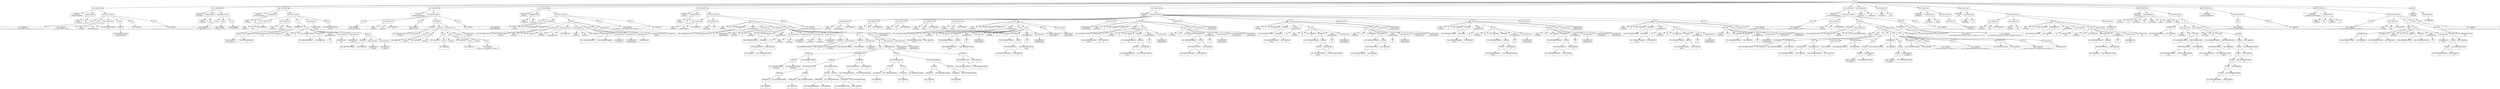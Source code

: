 digraph G {
node [shape="box"]Nodo0[label="RAIZ"];
Nodo1[label="DEC_METODO"];
Nodo0->Nodo1;
Nodo2[label="METODO
 FactorialIterativo"];
Nodo1->Nodo2;
Nodo3[label="PARAMETROS"];
Nodo1->Nodo3;
Nodo4[label="TIPO
 ENTERO"];
Nodo3->Nodo4;
Nodo5[label="ID
 n2"];
Nodo3->Nodo5;
Nodo6[label="INSTRUCCIONES"];
Nodo1->Nodo6;
Nodo7[label="Print"];
Nodo6->Nodo7;
Nodo8[label="VAL_CADENA
 \"==============Para Calificar Ciclos=============\""];
Nodo7->Nodo8;
Nodo9[label="Print"];
Nodo6->Nodo9;
Nodo10[label="VAL_CADENA
 \"----------------CICLO WHILE Y FOR---------------\""];
Nodo9->Nodo10;
Nodo11[label="DECLARACION"];
Nodo6->Nodo11;
Nodo12[label="TIPO
 ENTERO"];
Nodo11->Nodo12;
Nodo13[label="ID
 numeroFactorial"];
Nodo11->Nodo13;
Nodo14[label="VAL_IDENTIFICADOR
 n2"];
Nodo11->Nodo14;
Nodo15[label="WHILE"];
Nodo6->Nodo15;
Nodo16[label="MAYOR
 >"];
Nodo15->Nodo16;
Nodo17[label="VAL_IDENTIFICADOR
 numeroFactorial"];
Nodo16->Nodo17;
Nodo18[label="Print"];
Nodo6->Nodo18;
Nodo19[label="VAL_CADENA
 \"------------------------------------------------\""];
Nodo18->Nodo19;
Nodo20[label="Print"];
Nodo6->Nodo20;
Nodo21[label="VAL_CADENA
 \"======================================\""];
Nodo20->Nodo21;
Nodo22[label="DEC_METODO"];
Nodo0->Nodo22;
Nodo23[label="METODO
 Principal"];
Nodo22->Nodo23;
Nodo24[label="PARAMETROS"];
Nodo22->Nodo24;
Nodo25[label="TIPO
 ENTERO"];
Nodo24->Nodo25;
Nodo26[label="ID
 start"];
Nodo24->Nodo26;
Nodo27[label="INSTRUCCIONES"];
Nodo22->Nodo27;
Nodo28[label="Print"];
Nodo27->Nodo28;
Nodo29[label="VAL_CADENA
 \"******ARCHIVO 2*****\""];
Nodo28->Nodo29;
Nodo30[label="Print"];
Nodo27->Nodo30;
Nodo31[label="VAL_CADENA
 \"VALOR: 15 PTS\""];
Nodo30->Nodo31;
Nodo32[label="Print"];
Nodo27->Nodo32;
Nodo33[label="VAL_CADENA
 \"**************\""];
Nodo32->Nodo33;
Nodo34[label="DEC_METODO"];
Nodo0->Nodo34;
Nodo35[label="METODO
 mostrarFactorial"];
Nodo34->Nodo35;
Nodo36[label="PARAMETROS"];
Nodo34->Nodo36;
Nodo37[label="TIPO
 ENTERO"];
Nodo36->Nodo37;
Nodo38[label="ID
 n2"];
Nodo36->Nodo38;
Nodo39[label="INSTRUCCIONES"];
Nodo34->Nodo39;
Nodo40[label="DECLARACION"];
Nodo39->Nodo40;
Nodo41[label="TIPO
 ENTERO"];
Nodo40->Nodo41;
Nodo42[label="ID
 fact"];
Nodo40->Nodo42;
Nodo43[label="VAL_ENTERO
 1"];
Nodo40->Nodo43;
Nodo44[label="DECLARACION"];
Nodo39->Nodo44;
Nodo45[label="TIPO
 CADENA"];
Nodo44->Nodo45;
Nodo46[label="ID
 cadena1"];
Nodo44->Nodo46;
Nodo47[label="SUMA
 +"];
Nodo44->Nodo47;
Nodo48[label="SUMA
 +"];
Nodo47->Nodo48;
Nodo49[label="VAL_CADENA
 \"El factorial de: \""];
Nodo48->Nodo49;
Nodo50[label="VAL_IDENTIFICADOR
 n2"];
Nodo48->Nodo50;
Nodo51[label="VAL_CADENA
 \" = \""];
Nodo47->Nodo51;
Nodo52[label="IF"];
Nodo39->Nodo52;
Nodo53[label="DIFERENTE
 !="];
Nodo52->Nodo53;
Nodo54[label="VAL_IDENTIFICADOR
 n2"];
Nodo53->Nodo54;
Nodo55[label="VAL_ENTERO
 0"];
Nodo53->Nodo55;
Nodo56[label="FOR"];
Nodo52->Nodo56;
Nodo57[label="TIPO
 ENTERO"];
Nodo56->Nodo57;
Nodo58[label="ID
 i"];
Nodo56->Nodo58;
Nodo59[label="VAL_IDENTIFICADOR
 n2"];
Nodo56->Nodo59;
Nodo60[label="MAYOR
 >"];
Nodo56->Nodo60;
Nodo61[label="VAL_IDENTIFICADOR
 i"];
Nodo60->Nodo61;
Nodo62[label="VAL_ENTERO
 0"];
Nodo60->Nodo62;
Nodo63[label="TIPO
 DECREMENTO"];
Nodo56->Nodo63;
Nodo64[label="ID
 i"];
Nodo63->Nodo64;
Nodo65[label="ASIGNACION"];
Nodo56->Nodo65;
Nodo66[label="ASIGNACION
 fact"];
Nodo65->Nodo66;
Nodo67[label="ASIGNACION"];
Nodo56->Nodo67;
Nodo68[label="ASIGNACION
 cadena1"];
Nodo67->Nodo68;
Nodo69[label="ELSE"];
Nodo56->Nodo69;
Nodo70[label="MAYOR
 >"];
Nodo69->Nodo70;
Nodo71[label="VAL_IDENTIFICADOR
 i"];
Nodo70->Nodo71;
Nodo72[label="VAL_ENTERO
 1"];
Nodo70->Nodo72;
Nodo73[label="ASIGNACION"];
Nodo69->Nodo73;
Nodo74[label="ASIGNACION
 cadena1"];
Nodo73->Nodo74;
Nodo75[label="ASIGNACION"];
Nodo69->Nodo75;
Nodo76[label="ASIGNACION
 cadena1"];
Nodo75->Nodo76;
Nodo77[label="ASIGNACION"];
Nodo39->Nodo77;
Nodo78[label="ASIGNACION
 cadena1"];
Nodo77->Nodo78;
Nodo79[label="Print"];
Nodo39->Nodo79;
Nodo80[label="VAL_IDENTIFICADOR
 cadena1"];
Nodo79->Nodo80;
Nodo81[label="DEC_METODO"];
Nodo0->Nodo81;
Nodo82[label="METODO
 SentenciasAnidadas"];
Nodo81->Nodo82;
Nodo83[label="INSTRUCCIONES"];
Nodo81->Nodo83;
Nodo84[label="Print"];
Nodo83->Nodo84;
Nodo85[label="VAL_CADENA
 \"-----------------CICLO DO WHILE-----------------\""];
Nodo84->Nodo85;
Nodo86[label="DECLARACION"];
Nodo83->Nodo86;
Nodo87[label="TIPO
 ENTERO"];
Nodo86->Nodo87;
Nodo88[label="ID
 numero1"];
Nodo86->Nodo88;
Nodo89[label="VAL_ENTERO
 0"];
Nodo86->Nodo89;
Nodo90[label="Print"];
Nodo83->Nodo90;
Nodo91[label="VAL_CADENA
 \"-------------------SWITCH CASE------------------\""];
Nodo90->Nodo91;
Nodo92[label="DO WHILE"];
Nodo83->Nodo92;
Nodo93[label="MENOR
 <"];
Nodo92->Nodo93;
Nodo94[label="VAL_IDENTIFICADOR
 numero1"];
Nodo93->Nodo94;
Nodo95[label="VAL_ENTERO
 6"];
Nodo93->Nodo95;
Nodo96[label="SWITCH"];
Nodo92->Nodo96;
Nodo97[label="CASE"];
Nodo96->Nodo97;
Nodo98[label="VAL_ENTERO
 0"];
Nodo97->Nodo98;
Nodo99[label="BREAK"];
Nodo97->Nodo99;
Nodo100[label="CASE"];
Nodo96->Nodo100;
Nodo101[label="VAL_ENTERO
 1"];
Nodo100->Nodo101;
Nodo102[label="BREAK"];
Nodo100->Nodo102;
Nodo103[label="CASE"];
Nodo96->Nodo103;
Nodo104[label="VAL_ENTERO
 2"];
Nodo103->Nodo104;
Nodo105[label="Print"];
Nodo103->Nodo105;
Nodo106[label="VAL_CADENA
 \"\""];
Nodo105->Nodo106;
Nodo107[label="BREAK"];
Nodo103->Nodo107;
Nodo108[label="CASE"];
Nodo96->Nodo108;
Nodo109[label="VAL_ENTERO
 3"];
Nodo108->Nodo109;
Nodo110[label="Print"];
Nodo108->Nodo110;
Nodo111[label="VAL_CADENA
 \"\""];
Nodo110->Nodo111;
Nodo112[label="BREAK"];
Nodo108->Nodo112;
Nodo113[label="DEFAULT"];
Nodo96->Nodo113;
Nodo114[label="Print"];
Nodo113->Nodo114;
Nodo115[label="VAL_CADENA
 \"Esto se va a imprimir 2 veces :3\""];
Nodo114->Nodo115;
Nodo116[label="ASIGNACION"];
Nodo92->Nodo116;
Nodo117[label="ASIGNACION
 numero1"];
Nodo116->Nodo117;
Nodo118[label="Print"];
Nodo83->Nodo118;
Nodo119[label="VAL_CADENA
 \"------------------------------------------------\""];
Nodo118->Nodo119;
Nodo120[label="DEC_METODO"];
Nodo0->Nodo120;
Nodo121[label="METODO
 figura0"];
Nodo120->Nodo121;
Nodo122[label="PARAMETROS"];
Nodo120->Nodo122;
Nodo123[label="TIPO
 ENTERO"];
Nodo122->Nodo123;
Nodo124[label="ID
 numero"];
Nodo122->Nodo124;
Nodo125[label="INSTRUCCIONES"];
Nodo120->Nodo125;
Nodo126[label="Print"];
Nodo125->Nodo126;
Nodo127[label="VAL_CADENA
 \"-----------------WHILE ANIDADO------------------\""];
Nodo126->Nodo127;
Nodo128[label="DECLARACION"];
Nodo125->Nodo128;
Nodo129[label="TIPO
 ENTERO"];
Nodo128->Nodo129;
Nodo130[label="ID
 i"];
Nodo128->Nodo130;
Nodo131[label="VAL_ENTERO
 0"];
Nodo128->Nodo131;
Nodo132[label="WHILE"];
Nodo125->Nodo132;
Nodo133[label="MENOR
 <"];
Nodo132->Nodo133;
Nodo134[label="VAL_IDENTIFICADOR
 i"];
Nodo133->Nodo134;
Nodo135[label="VAL_IDENTIFICADOR
 numero"];
Nodo133->Nodo135;
Nodo136[label="DECLARACION"];
Nodo132->Nodo136;
Nodo137[label="TIPO
 ENTERO"];
Nodo136->Nodo137;
Nodo138[label="ID
 j"];
Nodo136->Nodo138;
Nodo139[label="VAL_ENTERO
 0"];
Nodo136->Nodo139;
Nodo140[label="DECLARACION"];
Nodo132->Nodo140;
Nodo141[label="TIPO
 ENTERO"];
Nodo140->Nodo141;
Nodo142[label="ID
 numeroMostrar"];
Nodo140->Nodo142;
Nodo143[label="VAL_ENTERO
 1"];
Nodo140->Nodo143;
Nodo144[label="DECLARACION"];
Nodo132->Nodo144;
Nodo145[label="TIPO
 CADENA"];
Nodo144->Nodo145;
Nodo146[label="ID
 unaFila"];
Nodo144->Nodo146;
Nodo147[label="VAL_CADENA
 \"\""];
Nodo144->Nodo147;
Nodo148[label="WHILE"];
Nodo132->Nodo148;
Nodo149[label="MENORIGUAL
 <="];
Nodo148->Nodo149;
Nodo150[label="VAL_IDENTIFICADOR
 j"];
Nodo149->Nodo150;
Nodo151[label="VAL_IDENTIFICADOR
 i"];
Nodo149->Nodo151;
Nodo152[label="ASIGNACION"];
Nodo148->Nodo152;
Nodo153[label="ASIGNACION
 unaFila"];
Nodo152->Nodo153;
Nodo154[label="ASIGNACION"];
Nodo148->Nodo154;
Nodo155[label="ASIGNACION
 numeroMostrar"];
Nodo154->Nodo155;
Nodo156[label="ASIGNACION"];
Nodo148->Nodo156;
Nodo157[label="ASIGNACION
 j"];
Nodo156->Nodo157;
Nodo158[label="Print"];
Nodo132->Nodo158;
Nodo159[label="VAL_IDENTIFICADOR
 unaFila"];
Nodo158->Nodo159;
Nodo160[label="ASIGNACION"];
Nodo132->Nodo160;
Nodo161[label="ASIGNACION
 i"];
Nodo160->Nodo161;
Nodo162[label="Print"];
Nodo125->Nodo162;
Nodo163[label="VAL_CADENA
 \"Si la figura es un triangulo de numeros + 5 :3\""];
Nodo162->Nodo163;
Nodo164[label="Print"];
Nodo125->Nodo164;
Nodo165[label="VAL_CADENA
 \"------------------------------------------------\""];
Nodo164->Nodo165;
Nodo166[label="DEC_METODO"];
Nodo0->Nodo166;
Nodo167[label="METODO
 figura1"];
Nodo166->Nodo167;
Nodo168[label="PARAMETROS"];
Nodo166->Nodo168;
Nodo169[label="TIPO
 ENTERO"];
Nodo168->Nodo169;
Nodo170[label="ID
 n"];
Nodo168->Nodo170;
Nodo171[label="INSTRUCCIONES"];
Nodo166->Nodo171;
Nodo172[label="DECLARACION"];
Nodo171->Nodo172;
Nodo173[label="TIPO
 CADENA"];
Nodo172->Nodo173;
Nodo174[label="ID
 cadenaFigura"];
Nodo172->Nodo174;
Nodo175[label="VAL_CADENA
 \"\""];
Nodo172->Nodo175;
Nodo176[label="DECLARACION"];
Nodo171->Nodo176;
Nodo177[label="TIPO
 DECIMAL"];
Nodo176->Nodo177;
Nodo178[label="ID
 i"];
Nodo176->Nodo178;
Nodo179[label="FOR"];
Nodo171->Nodo179;
Nodo180[label="TIPO
 undefined"];
Nodo179->Nodo180;
Nodo181[label="ID
 i"];
Nodo179->Nodo181;
Nodo182[label="MENORIGUAL
 <="];
Nodo179->Nodo182;
Nodo183[label="VAL_IDENTIFICADOR
 i"];
Nodo182->Nodo183;
Nodo184[label="VAL_IDENTIFICADOR
 n"];
Nodo182->Nodo184;
Nodo185[label="TIPO
 INCREMENTO"];
Nodo179->Nodo185;
Nodo186[label="ID
 i"];
Nodo185->Nodo186;
Nodo187[label="ASIGNACION"];
Nodo179->Nodo187;
Nodo188[label="ASIGNACION
 cadenaFigura"];
Nodo187->Nodo188;
Nodo189[label="DECLARACION"];
Nodo179->Nodo189;
Nodo190[label="TIPO
 DECIMAL"];
Nodo189->Nodo190;
Nodo191[label="ID
 j"];
Nodo189->Nodo191;
Nodo192[label="FOR"];
Nodo179->Nodo192;
Nodo193[label="TIPO
 undefined"];
Nodo192->Nodo193;
Nodo194[label="ID
 j"];
Nodo192->Nodo194;
Nodo195[label="MENORIGUAL
 <="];
Nodo192->Nodo195;
Nodo196[label="VAL_IDENTIFICADOR
 j"];
Nodo195->Nodo196;
Nodo197[label="DIVISION
 /"];
Nodo195->Nodo197;
Nodo198[label="MULTIPLICACION
 *"];
Nodo197->Nodo198;
Nodo199[label="VAL_ENTERO
 3"];
Nodo198->Nodo199;
Nodo200[label="VAL_IDENTIFICADOR
 n"];
Nodo198->Nodo200;
Nodo201[label="VAL_ENTERO
 2"];
Nodo197->Nodo201;
Nodo202[label="TIPO
 INCREMENTO"];
Nodo192->Nodo202;
Nodo203[label="ID
 j"];
Nodo202->Nodo203;
Nodo204[label="DECLARACION"];
Nodo192->Nodo204;
Nodo205[label="TIPO
 DECIMAL"];
Nodo204->Nodo205;
Nodo206[label="ID
 absolutoi"];
Nodo204->Nodo206;
Nodo207[label="ASIGNACION"];
Nodo192->Nodo207;
Nodo208[label="ASIGNACION
 absolutoi"];
Nodo207->Nodo208;
Nodo209[label="DECLARACION"];
Nodo192->Nodo209;
Nodo210[label="TIPO
 DECIMAL"];
Nodo209->Nodo210;
Nodo211[label="ID
 absolutoj"];
Nodo209->Nodo211;
Nodo212[label="ASIGNACION"];
Nodo192->Nodo212;
Nodo213[label="ASIGNACION
 absolutoj"];
Nodo212->Nodo213;
Nodo214[label="IF"];
Nodo192->Nodo214;
Nodo215[label="MENOR
 <"];
Nodo214->Nodo215;
Nodo216[label="VAL_IDENTIFICADOR
 i"];
Nodo215->Nodo216;
Nodo217[label="VAL_ENTERO
 0"];
Nodo215->Nodo217;
Nodo218[label="ASIGNACION"];
Nodo214->Nodo218;
Nodo219[label="ASIGNACION
 absolutoi"];
Nodo218->Nodo219;
Nodo220[label="IF"];
Nodo192->Nodo220;
Nodo221[label="MENOR
 <"];
Nodo220->Nodo221;
Nodo222[label="VAL_IDENTIFICADOR
 j"];
Nodo221->Nodo222;
Nodo223[label="VAL_ENTERO
 0"];
Nodo221->Nodo223;
Nodo224[label="ASIGNACION"];
Nodo220->Nodo224;
Nodo225[label="ASIGNACION
 absolutoj"];
Nodo224->Nodo225;
Nodo226[label="ELSE"];
Nodo192->Nodo226;
Nodo227[label="OR
 ||"];
Nodo226->Nodo227;
Nodo228[label="OR
 ||"];
Nodo227->Nodo228;
Nodo229[label="MENOR
 <"];
Nodo228->Nodo229;
Nodo230[label="SUMA
 +"];
Nodo229->Nodo230;
Nodo231[label="VAL_IDENTIFICADOR
 absolutoi"];
Nodo230->Nodo231;
Nodo232[label="VAL_IDENTIFICADOR
 absolutoj"];
Nodo230->Nodo232;
Nodo233[label="VAL_IDENTIFICADOR
 n"];
Nodo229->Nodo233;
Nodo234[label="MENORIGUAL
 <="];
Nodo228->Nodo234;
Nodo235[label="SUMA
 +"];
Nodo234->Nodo235;
Nodo236[label="MULTIPLICACION
 *"];
Nodo235->Nodo236;
Nodo237[label="RESTA
 -"];
Nodo236->Nodo237;
Nodo238[label="DIVISION
 /"];
Nodo237->Nodo238;
Nodo239[label="VAL_ENTERO
 2"];
Nodo238->Nodo239;
Nodo240[label="VAL_IDENTIFICADOR
 i"];
Nodo237->Nodo240;
Nodo241[label="RESTA
 -"];
Nodo236->Nodo241;
Nodo242[label="DIVISION
 /"];
Nodo241->Nodo242;
Nodo243[label="VAL_ENTERO
 2"];
Nodo242->Nodo243;
Nodo244[label="VAL_IDENTIFICADOR
 i"];
Nodo241->Nodo244;
Nodo245[label="MULTIPLICACION
 *"];
Nodo235->Nodo245;
Nodo246[label="RESTA
 -"];
Nodo245->Nodo246;
Nodo247[label="DIVISION
 /"];
Nodo246->Nodo247;
Nodo248[label="VAL_IDENTIFICADOR
 n"];
Nodo247->Nodo248;
Nodo249[label="VAL_ENTERO
 2"];
Nodo247->Nodo249;
Nodo250[label="VAL_IDENTIFICADOR
 j"];
Nodo246->Nodo250;
Nodo251[label="RESTA
 -"];
Nodo245->Nodo251;
Nodo252[label="DIVISION
 /"];
Nodo251->Nodo252;
Nodo253[label="VAL_IDENTIFICADOR
 n"];
Nodo252->Nodo253;
Nodo254[label="VAL_ENTERO
 2"];
Nodo252->Nodo254;
Nodo255[label="VAL_IDENTIFICADOR
 j"];
Nodo251->Nodo255;
Nodo256[label="DIVISION
 /"];
Nodo234->Nodo256;
Nodo257[label="MULTIPLICACION
 *"];
Nodo256->Nodo257;
Nodo258[label="VAL_IDENTIFICADOR
 n"];
Nodo257->Nodo258;
Nodo259[label="VAL_IDENTIFICADOR
 n"];
Nodo257->Nodo259;
Nodo260[label="VAL_ENTERO
 2"];
Nodo256->Nodo260;
Nodo261[label="MENORIGUAL
 <="];
Nodo227->Nodo261;
Nodo262[label="SUMA
 +"];
Nodo261->Nodo262;
Nodo263[label="MULTIPLICACION
 *"];
Nodo262->Nodo263;
Nodo264[label="RESTA
 -"];
Nodo263->Nodo264;
Nodo265[label="DIVISION
 /"];
Nodo264->Nodo265;
Nodo266[label="VAL_ENTERO
 2"];
Nodo265->Nodo266;
Nodo267[label="VAL_IDENTIFICADOR
 i"];
Nodo264->Nodo267;
Nodo268[label="RESTA
 -"];
Nodo263->Nodo268;
Nodo269[label="DIVISION
 /"];
Nodo268->Nodo269;
Nodo270[label="VAL_ENTERO
 2"];
Nodo269->Nodo270;
Nodo271[label="VAL_IDENTIFICADOR
 i"];
Nodo268->Nodo271;
Nodo272[label="MULTIPLICACION
 *"];
Nodo262->Nodo272;
Nodo273[label="RESTA
 -"];
Nodo272->Nodo273;
Nodo274[label="DIVISION
 /"];
Nodo273->Nodo274;
Nodo275[label="VAL_ENTERO
 2"];
Nodo274->Nodo275;
Nodo276[label="VAL_IDENTIFICADOR
 j"];
Nodo273->Nodo276;
Nodo277[label="RESTA
 -"];
Nodo272->Nodo277;
Nodo278[label="DIVISION
 /"];
Nodo277->Nodo278;
Nodo279[label="VAL_ENTERO
 2"];
Nodo278->Nodo279;
Nodo280[label="VAL_IDENTIFICADOR
 j"];
Nodo277->Nodo280;
Nodo281[label="DIVISION
 /"];
Nodo261->Nodo281;
Nodo282[label="MULTIPLICACION
 *"];
Nodo281->Nodo282;
Nodo283[label="VAL_IDENTIFICADOR
 n"];
Nodo282->Nodo283;
Nodo284[label="VAL_IDENTIFICADOR
 n"];
Nodo282->Nodo284;
Nodo285[label="VAL_ENTERO
 2"];
Nodo281->Nodo285;
Nodo286[label="ASIGNACION"];
Nodo226->Nodo286;
Nodo287[label="ASIGNACION
 cadenaFigura"];
Nodo286->Nodo287;
Nodo288[label="ASIGNACION"];
Nodo226->Nodo288;
Nodo289[label="ASIGNACION
 cadenaFigura"];
Nodo288->Nodo289;
Nodo290[label="Print"];
Nodo179->Nodo290;
Nodo291[label="VAL_IDENTIFICADOR
 cadenaFigura"];
Nodo290->Nodo291;
Nodo292[label="Print"];
Nodo171->Nodo292;
Nodo293[label="VAL_CADENA
 \"Si la figura es un corazon +10 <3\""];
Nodo292->Nodo293;
Nodo294[label="DEC_METODO"];
Nodo0->Nodo294;
Nodo295[label="METODO
 figura2"];
Nodo294->Nodo295;
Nodo296[label="INSTRUCCIONES"];
Nodo294->Nodo296;
Nodo297[label="DECLARACION"];
Nodo296->Nodo297;
Nodo298[label="TIPO
 CADENA"];
Nodo297->Nodo298;
Nodo299[label="ID
 cadenaFigura"];
Nodo297->Nodo299;
Nodo300[label="VAL_CADENA
 \"\""];
Nodo297->Nodo300;
Nodo301[label="DECLARACION"];
Nodo296->Nodo301;
Nodo302[label="TIPO
 CADENA"];
Nodo301->Nodo302;
Nodo303[label="ID
 c"];
Nodo301->Nodo303;
Nodo304[label="VAL_CADENA
 \"* \""];
Nodo301->Nodo304;
Nodo305[label="DECLARACION"];
Nodo296->Nodo305;
Nodo306[label="TIPO
 CADENA"];
Nodo305->Nodo306;
Nodo307[label="ID
 b"];
Nodo305->Nodo307;
Nodo308[label="VAL_CADENA
 \"  \""];
Nodo305->Nodo308;
Nodo309[label="DECLARACION"];
Nodo296->Nodo309;
Nodo310[label="TIPO
 ENTERO"];
Nodo309->Nodo310;
Nodo311[label="ID
 altura"];
Nodo309->Nodo311;
Nodo312[label="VAL_ENTERO
 10"];
Nodo309->Nodo312;
Nodo313[label="DECLARACION"];
Nodo296->Nodo313;
Nodo314[label="TIPO
 ENTERO"];
Nodo313->Nodo314;
Nodo315[label="ID
 ancho"];
Nodo313->Nodo315;
Nodo316[label="VAL_ENTERO
 1"];
Nodo313->Nodo316;
Nodo317[label="FOR"];
Nodo296->Nodo317;
Nodo318[label="TIPO
 ENTERO"];
Nodo317->Nodo318;
Nodo319[label="ID
 i"];
Nodo317->Nodo319;
Nodo320[label="VAL_ENTERO
 0"];
Nodo317->Nodo320;
Nodo321[label="MENOR
 <"];
Nodo317->Nodo321;
Nodo322[label="VAL_IDENTIFICADOR
 i"];
Nodo321->Nodo322;
Nodo323[label="DIVISION
 /"];
Nodo321->Nodo323;
Nodo324[label="VAL_IDENTIFICADOR
 altura"];
Nodo323->Nodo324;
Nodo325[label="VAL_ENTERO
 4"];
Nodo323->Nodo325;
Nodo326[label="TIPO
 INCREMENTO"];
Nodo317->Nodo326;
Nodo327[label="ID
 i"];
Nodo326->Nodo327;
Nodo328[label="FOR"];
Nodo317->Nodo328;
Nodo329[label="TIPO
 ENTERO"];
Nodo328->Nodo329;
Nodo330[label="ID
 k"];
Nodo328->Nodo330;
Nodo331[label="VAL_ENTERO
 0"];
Nodo328->Nodo331;
Nodo332[label="MENOR
 <"];
Nodo328->Nodo332;
Nodo333[label="VAL_IDENTIFICADOR
 k"];
Nodo332->Nodo333;
Nodo334[label="RESTA
 -"];
Nodo332->Nodo334;
Nodo335[label="VAL_IDENTIFICADOR
 altura"];
Nodo334->Nodo335;
Nodo336[label="VAL_IDENTIFICADOR
 i"];
Nodo334->Nodo336;
Nodo337[label="TIPO
 INCREMENTO"];
Nodo328->Nodo337;
Nodo338[label="ID
 k"];
Nodo337->Nodo338;
Nodo339[label="ASIGNACION"];
Nodo328->Nodo339;
Nodo340[label="ASIGNACION
 cadenaFigura"];
Nodo339->Nodo340;
Nodo341[label="FOR"];
Nodo317->Nodo341;
Nodo342[label="TIPO
 ENTERO"];
Nodo341->Nodo342;
Nodo343[label="ID
 j"];
Nodo341->Nodo343;
Nodo344[label="VAL_ENTERO
 0"];
Nodo341->Nodo344;
Nodo345[label="MENOR
 <"];
Nodo341->Nodo345;
Nodo346[label="VAL_IDENTIFICADOR
 j"];
Nodo345->Nodo346;
Nodo347[label="SUMA
 +"];
Nodo345->Nodo347;
Nodo348[label="MULTIPLICACION
 *"];
Nodo347->Nodo348;
Nodo349[label="VAL_IDENTIFICADOR
 i"];
Nodo348->Nodo349;
Nodo350[label="VAL_ENTERO
 2"];
Nodo348->Nodo350;
Nodo351[label="VAL_IDENTIFICADOR
 ancho"];
Nodo347->Nodo351;
Nodo352[label="TIPO
 INCREMENTO"];
Nodo341->Nodo352;
Nodo353[label="ID
 j"];
Nodo352->Nodo353;
Nodo354[label="ASIGNACION"];
Nodo341->Nodo354;
Nodo355[label="ASIGNACION
 cadenaFigura"];
Nodo354->Nodo355;
Nodo356[label="Print"];
Nodo317->Nodo356;
Nodo357[label="VAL_IDENTIFICADOR
 cadenaFigura"];
Nodo356->Nodo357;
Nodo358[label="ASIGNACION"];
Nodo317->Nodo358;
Nodo359[label="ASIGNACION
 cadenaFigura"];
Nodo358->Nodo359;
Nodo360[label="ASIGNACION"];
Nodo296->Nodo360;
Nodo361[label="ASIGNACION
 cadenaFigura"];
Nodo360->Nodo361;
Nodo362[label="FOR"];
Nodo296->Nodo362;
Nodo363[label="TIPO
 ENTERO"];
Nodo362->Nodo363;
Nodo364[label="ID
 i"];
Nodo362->Nodo364;
Nodo365[label="VAL_ENTERO
 0"];
Nodo362->Nodo365;
Nodo366[label="MENOR
 <"];
Nodo362->Nodo366;
Nodo367[label="VAL_IDENTIFICADOR
 i"];
Nodo366->Nodo367;
Nodo368[label="DIVISION
 /"];
Nodo366->Nodo368;
Nodo369[label="VAL_IDENTIFICADOR
 altura"];
Nodo368->Nodo369;
Nodo370[label="VAL_ENTERO
 4"];
Nodo368->Nodo370;
Nodo371[label="TIPO
 INCREMENTO"];
Nodo362->Nodo371;
Nodo372[label="ID
 i"];
Nodo371->Nodo372;
Nodo373[label="FOR"];
Nodo362->Nodo373;
Nodo374[label="TIPO
 ENTERO"];
Nodo373->Nodo374;
Nodo375[label="ID
 k"];
Nodo373->Nodo375;
Nodo376[label="VAL_ENTERO
 0"];
Nodo373->Nodo376;
Nodo377[label="MENOR
 <"];
Nodo373->Nodo377;
Nodo378[label="VAL_IDENTIFICADOR
 k"];
Nodo377->Nodo378;
Nodo379[label="RESTA
 -"];
Nodo377->Nodo379;
Nodo380[label="RESTA
 -"];
Nodo379->Nodo380;
Nodo381[label="VAL_IDENTIFICADOR
 altura"];
Nodo380->Nodo381;
Nodo382[label="VAL_IDENTIFICADOR
 i"];
Nodo380->Nodo382;
Nodo383[label="VAL_ENTERO
 2"];
Nodo379->Nodo383;
Nodo384[label="TIPO
 INCREMENTO"];
Nodo373->Nodo384;
Nodo385[label="ID
 k"];
Nodo384->Nodo385;
Nodo386[label="ASIGNACION"];
Nodo373->Nodo386;
Nodo387[label="ASIGNACION
 cadenaFigura"];
Nodo386->Nodo387;
Nodo388[label="FOR"];
Nodo362->Nodo388;
Nodo389[label="TIPO
 ENTERO"];
Nodo388->Nodo389;
Nodo390[label="ID
 j"];
Nodo388->Nodo390;
Nodo391[label="VAL_ENTERO
 0"];
Nodo388->Nodo391;
Nodo392[label="MENOR
 <"];
Nodo388->Nodo392;
Nodo393[label="VAL_IDENTIFICADOR
 j"];
Nodo392->Nodo393;
Nodo394[label="SUMA
 +"];
Nodo392->Nodo394;
Nodo395[label="MULTIPLICACION
 *"];
Nodo394->Nodo395;
Nodo396[label="VAL_IDENTIFICADOR
 i"];
Nodo395->Nodo396;
Nodo397[label="VAL_ENTERO
 2"];
Nodo395->Nodo397;
Nodo398[label="VAL_ENTERO
 5"];
Nodo394->Nodo398;
Nodo399[label="TIPO
 INCREMENTO"];
Nodo388->Nodo399;
Nodo400[label="ID
 j"];
Nodo399->Nodo400;
Nodo401[label="ASIGNACION"];
Nodo388->Nodo401;
Nodo402[label="ASIGNACION
 cadenaFigura"];
Nodo401->Nodo402;
Nodo403[label="Print"];
Nodo362->Nodo403;
Nodo404[label="VAL_IDENTIFICADOR
 cadenaFigura"];
Nodo403->Nodo404;
Nodo405[label="ASIGNACION"];
Nodo362->Nodo405;
Nodo406[label="ASIGNACION
 cadenaFigura"];
Nodo405->Nodo406;
Nodo407[label="ASIGNACION"];
Nodo296->Nodo407;
Nodo408[label="ASIGNACION
 cadenaFigura"];
Nodo407->Nodo408;
Nodo409[label="FOR"];
Nodo296->Nodo409;
Nodo410[label="TIPO
 ENTERO"];
Nodo409->Nodo410;
Nodo411[label="ID
 i"];
Nodo409->Nodo411;
Nodo412[label="VAL_ENTERO
 0"];
Nodo409->Nodo412;
Nodo413[label="MENOR
 <"];
Nodo409->Nodo413;
Nodo414[label="VAL_IDENTIFICADOR
 i"];
Nodo413->Nodo414;
Nodo415[label="DIVISION
 /"];
Nodo413->Nodo415;
Nodo416[label="VAL_IDENTIFICADOR
 altura"];
Nodo415->Nodo416;
Nodo417[label="VAL_ENTERO
 4"];
Nodo415->Nodo417;
Nodo418[label="TIPO
 INCREMENTO"];
Nodo409->Nodo418;
Nodo419[label="ID
 i"];
Nodo418->Nodo419;
Nodo420[label="FOR"];
Nodo409->Nodo420;
Nodo421[label="TIPO
 ENTERO"];
Nodo420->Nodo421;
Nodo422[label="ID
 k"];
Nodo420->Nodo422;
Nodo423[label="VAL_ENTERO
 0"];
Nodo420->Nodo423;
Nodo424[label="MENOR
 <"];
Nodo420->Nodo424;
Nodo425[label="VAL_IDENTIFICADOR
 k"];
Nodo424->Nodo425;
Nodo426[label="RESTA
 -"];
Nodo424->Nodo426;
Nodo427[label="RESTA
 -"];
Nodo426->Nodo427;
Nodo428[label="VAL_IDENTIFICADOR
 altura"];
Nodo427->Nodo428;
Nodo429[label="VAL_IDENTIFICADOR
 i"];
Nodo427->Nodo429;
Nodo430[label="VAL_ENTERO
 4"];
Nodo426->Nodo430;
Nodo431[label="TIPO
 INCREMENTO"];
Nodo420->Nodo431;
Nodo432[label="ID
 k"];
Nodo431->Nodo432;
Nodo433[label="ASIGNACION"];
Nodo420->Nodo433;
Nodo434[label="ASIGNACION
 cadenaFigura"];
Nodo433->Nodo434;
Nodo435[label="FOR"];
Nodo409->Nodo435;
Nodo436[label="TIPO
 ENTERO"];
Nodo435->Nodo436;
Nodo437[label="ID
 j"];
Nodo435->Nodo437;
Nodo438[label="VAL_ENTERO
 0"];
Nodo435->Nodo438;
Nodo439[label="MENOR
 <"];
Nodo435->Nodo439;
Nodo440[label="VAL_IDENTIFICADOR
 j"];
Nodo439->Nodo440;
Nodo441[label="SUMA
 +"];
Nodo439->Nodo441;
Nodo442[label="MULTIPLICACION
 *"];
Nodo441->Nodo442;
Nodo443[label="VAL_IDENTIFICADOR
 i"];
Nodo442->Nodo443;
Nodo444[label="VAL_ENTERO
 2"];
Nodo442->Nodo444;
Nodo445[label="VAL_ENTERO
 9"];
Nodo441->Nodo445;
Nodo446[label="TIPO
 INCREMENTO"];
Nodo435->Nodo446;
Nodo447[label="ID
 j"];
Nodo446->Nodo447;
Nodo448[label="ASIGNACION"];
Nodo435->Nodo448;
Nodo449[label="ASIGNACION
 cadenaFigura"];
Nodo448->Nodo449;
Nodo450[label="Print"];
Nodo409->Nodo450;
Nodo451[label="VAL_IDENTIFICADOR
 cadenaFigura"];
Nodo450->Nodo451;
Nodo452[label="ASIGNACION"];
Nodo409->Nodo452;
Nodo453[label="ASIGNACION
 cadenaFigura"];
Nodo452->Nodo453;
Nodo454[label="ASIGNACION"];
Nodo296->Nodo454;
Nodo455[label="ASIGNACION
 cadenaFigura"];
Nodo454->Nodo455;
Nodo456[label="FOR"];
Nodo296->Nodo456;
Nodo457[label="TIPO
 ENTERO"];
Nodo456->Nodo457;
Nodo458[label="ID
 i"];
Nodo456->Nodo458;
Nodo459[label="VAL_ENTERO
 0"];
Nodo456->Nodo459;
Nodo460[label="MENOR
 <"];
Nodo456->Nodo460;
Nodo461[label="VAL_IDENTIFICADOR
 i"];
Nodo460->Nodo461;
Nodo462[label="DIVISION
 /"];
Nodo460->Nodo462;
Nodo463[label="VAL_IDENTIFICADOR
 altura"];
Nodo462->Nodo463;
Nodo464[label="VAL_ENTERO
 4"];
Nodo462->Nodo464;
Nodo465[label="TIPO
 INCREMENTO"];
Nodo456->Nodo465;
Nodo466[label="ID
 i"];
Nodo465->Nodo466;
Nodo467[label="FOR"];
Nodo456->Nodo467;
Nodo468[label="TIPO
 ENTERO"];
Nodo467->Nodo468;
Nodo469[label="ID
 k"];
Nodo467->Nodo469;
Nodo470[label="VAL_ENTERO
 0"];
Nodo467->Nodo470;
Nodo471[label="MENOR
 <"];
Nodo467->Nodo471;
Nodo472[label="VAL_IDENTIFICADOR
 k"];
Nodo471->Nodo472;
Nodo473[label="RESTA
 -"];
Nodo471->Nodo473;
Nodo474[label="RESTA
 -"];
Nodo473->Nodo474;
Nodo475[label="VAL_IDENTIFICADOR
 altura"];
Nodo474->Nodo475;
Nodo476[label="VAL_IDENTIFICADOR
 i"];
Nodo474->Nodo476;
Nodo477[label="VAL_ENTERO
 6"];
Nodo473->Nodo477;
Nodo478[label="TIPO
 INCREMENTO"];
Nodo467->Nodo478;
Nodo479[label="ID
 k"];
Nodo478->Nodo479;
Nodo480[label="ASIGNACION"];
Nodo467->Nodo480;
Nodo481[label="ASIGNACION
 cadenaFigura"];
Nodo480->Nodo481;
Nodo482[label="FOR"];
Nodo456->Nodo482;
Nodo483[label="TIPO
 ENTERO"];
Nodo482->Nodo483;
Nodo484[label="ID
 j"];
Nodo482->Nodo484;
Nodo485[label="VAL_ENTERO
 0"];
Nodo482->Nodo485;
Nodo486[label="MENOR
 <"];
Nodo482->Nodo486;
Nodo487[label="VAL_IDENTIFICADOR
 j"];
Nodo486->Nodo487;
Nodo488[label="SUMA
 +"];
Nodo486->Nodo488;
Nodo489[label="MULTIPLICACION
 *"];
Nodo488->Nodo489;
Nodo490[label="VAL_IDENTIFICADOR
 i"];
Nodo489->Nodo490;
Nodo491[label="VAL_ENTERO
 2"];
Nodo489->Nodo491;
Nodo492[label="VAL_ENTERO
 13"];
Nodo488->Nodo492;
Nodo493[label="TIPO
 INCREMENTO"];
Nodo482->Nodo493;
Nodo494[label="ID
 j"];
Nodo493->Nodo494;
Nodo495[label="ASIGNACION"];
Nodo482->Nodo495;
Nodo496[label="ASIGNACION
 cadenaFigura"];
Nodo495->Nodo496;
Nodo497[label="Print"];
Nodo456->Nodo497;
Nodo498[label="VAL_IDENTIFICADOR
 cadenaFigura"];
Nodo497->Nodo498;
Nodo499[label="ASIGNACION"];
Nodo456->Nodo499;
Nodo500[label="ASIGNACION
 cadenaFigura"];
Nodo499->Nodo500;
Nodo501[label="ASIGNACION"];
Nodo296->Nodo501;
Nodo502[label="ASIGNACION
 cadenaFigura"];
Nodo501->Nodo502;
Nodo503[label="FOR"];
Nodo296->Nodo503;
Nodo504[label="TIPO
 ENTERO"];
Nodo503->Nodo504;
Nodo505[label="ID
 i"];
Nodo503->Nodo505;
Nodo506[label="VAL_ENTERO
 0"];
Nodo503->Nodo506;
Nodo507[label="MENOR
 <"];
Nodo503->Nodo507;
Nodo508[label="VAL_IDENTIFICADOR
 i"];
Nodo507->Nodo508;
Nodo509[label="DIVISION
 /"];
Nodo507->Nodo509;
Nodo510[label="VAL_IDENTIFICADOR
 altura"];
Nodo509->Nodo510;
Nodo511[label="VAL_ENTERO
 4"];
Nodo509->Nodo511;
Nodo512[label="TIPO
 INCREMENTO"];
Nodo503->Nodo512;
Nodo513[label="ID
 i"];
Nodo512->Nodo513;
Nodo514[label="FOR"];
Nodo503->Nodo514;
Nodo515[label="TIPO
 ENTERO"];
Nodo514->Nodo515;
Nodo516[label="ID
 k"];
Nodo514->Nodo516;
Nodo517[label="VAL_ENTERO
 0"];
Nodo514->Nodo517;
Nodo518[label="MENOR
 <"];
Nodo514->Nodo518;
Nodo519[label="VAL_IDENTIFICADOR
 k"];
Nodo518->Nodo519;
Nodo520[label="RESTA
 -"];
Nodo518->Nodo520;
Nodo521[label="VAL_IDENTIFICADOR
 altura"];
Nodo520->Nodo521;
Nodo522[label="VAL_ENTERO
 2"];
Nodo520->Nodo522;
Nodo523[label="TIPO
 INCREMENTO"];
Nodo514->Nodo523;
Nodo524[label="ID
 k"];
Nodo523->Nodo524;
Nodo525[label="ASIGNACION"];
Nodo514->Nodo525;
Nodo526[label="ASIGNACION
 cadenaFigura"];
Nodo525->Nodo526;
Nodo527[label="FOR"];
Nodo503->Nodo527;
Nodo528[label="TIPO
 ENTERO"];
Nodo527->Nodo528;
Nodo529[label="ID
 j"];
Nodo527->Nodo529;
Nodo530[label="VAL_ENTERO
 0"];
Nodo527->Nodo530;
Nodo531[label="MENOR
 <"];
Nodo527->Nodo531;
Nodo532[label="VAL_IDENTIFICADOR
 j"];
Nodo531->Nodo532;
Nodo533[label="VAL_ENTERO
 5"];
Nodo531->Nodo533;
Nodo534[label="TIPO
 INCREMENTO"];
Nodo527->Nodo534;
Nodo535[label="ID
 j"];
Nodo534->Nodo535;
Nodo536[label="ASIGNACION"];
Nodo527->Nodo536;
Nodo537[label="ASIGNACION
 cadenaFigura"];
Nodo536->Nodo537;
Nodo538[label="Print"];
Nodo503->Nodo538;
Nodo539[label="VAL_IDENTIFICADOR
 cadenaFigura"];
Nodo538->Nodo539;
Nodo540[label="ASIGNACION"];
Nodo503->Nodo540;
Nodo541[label="ASIGNACION
 cadenaFigura"];
Nodo540->Nodo541;
Nodo542[label="Print"];
Nodo296->Nodo542;
Nodo543[label="VAL_CADENA
 \"Si la figura es un Arbol +10 <3\""];
Nodo542->Nodo543;
Nodo544[label="DEC_METODO"];
Nodo0->Nodo544;
Nodo545[label="METODO
 ciclosContinueBreak"];
Nodo544->Nodo545;
Nodo546[label="INSTRUCCIONES"];
Nodo544->Nodo546;
Nodo547[label="Print"];
Nodo546->Nodo547;
Nodo548[label="VAL_CADENA
 \"============Validar Continue y Break===========\""];
Nodo547->Nodo548;
Nodo549[label="DECLARACION"];
Nodo546->Nodo549;
Nodo550[label="TIPO
 ENTERO"];
Nodo549->Nodo550;
Nodo551[label="ID
 i"];
Nodo549->Nodo551;
Nodo552[label="VAL_ENTERO
 0"];
Nodo549->Nodo552;
Nodo553[label="WHILE"];
Nodo546->Nodo553;
Nodo554[label="MENOR
 <"];
Nodo553->Nodo554;
Nodo555[label="VAL_IDENTIFICADOR
 i"];
Nodo554->Nodo555;
Nodo556[label="VAL_ENTERO
 10"];
Nodo554->Nodo556;
Nodo557[label="DECLARACION"];
Nodo553->Nodo557;
Nodo558[label="TIPO
 ENTERO"];
Nodo557->Nodo558;
Nodo559[label="ID
 j"];
Nodo557->Nodo559;
Nodo560[label="VAL_IDENTIFICADOR
 i"];
Nodo557->Nodo560;
Nodo561[label="ELSE"];
Nodo553->Nodo561;
Nodo562[label="AND
 &&"];
Nodo561->Nodo562;
Nodo563[label="DIFERENTE
 !="];
Nodo562->Nodo563;
Nodo564[label="VAL_IDENTIFICADOR
 i"];
Nodo563->Nodo564;
Nodo565[label="VAL_ENTERO
 7"];
Nodo563->Nodo565;
Nodo566[label="DIFERENTE
 !="];
Nodo562->Nodo566;
Nodo567[label="VAL_IDENTIFICADOR
 i"];
Nodo566->Nodo567;
Nodo568[label="VAL_ENTERO
 5"];
Nodo566->Nodo568;
Nodo569[label="WHILE"];
Nodo561->Nodo569;
Nodo570[label="NOT
 !"];
Nodo569->Nodo570;
Nodo571[label="MENORIGUAL
 <="];
Nodo570->Nodo571;
Nodo572[label="VAL_IDENTIFICADOR
 j"];
Nodo571->Nodo572;
Nodo573[label="VAL_ENTERO
 0"];
Nodo571->Nodo573;
Nodo574[label="MENORIGUAL
 <="];
Nodo570->Nodo574;
Nodo575[label="VAL_IDENTIFICADOR
 j"];
Nodo574->Nodo575;
Nodo576[label="VAL_ENTERO
 0"];
Nodo574->Nodo576;
Nodo577[label="ASIGNACION"];
Nodo569->Nodo577;
Nodo578[label="ASIGNACION
 j"];
Nodo577->Nodo578;
Nodo579[label="IF"];
Nodo561->Nodo579;
Nodo580[label="IGUALIGUAL
 =="];
Nodo579->Nodo580;
Nodo581[label="VAL_IDENTIFICADOR
 j"];
Nodo580->Nodo581;
Nodo582[label="VAL_ENTERO
 0"];
Nodo580->Nodo582;
Nodo583[label="Print"];
Nodo579->Nodo583;
Nodo584[label="SUMA
 +"];
Nodo583->Nodo584;
Nodo585[label="SUMA
 +"];
Nodo584->Nodo585;
Nodo586[label="VAL_CADENA
 \"El numero: \""];
Nodo585->Nodo586;
Nodo587[label="VAL_IDENTIFICADOR
 i"];
Nodo585->Nodo587;
Nodo588[label="VAL_CADENA
 \" es par\""];
Nodo584->Nodo588;
Nodo589[label="IF"];
Nodo561->Nodo589;
Nodo590[label="DIFERENTE
 !="];
Nodo589->Nodo590;
Nodo591[label="VAL_IDENTIFICADOR
 j"];
Nodo590->Nodo591;
Nodo592[label="VAL_ENTERO
 0"];
Nodo590->Nodo592;
Nodo593[label="Print"];
Nodo589->Nodo593;
Nodo594[label="SUMA
 +"];
Nodo593->Nodo594;
Nodo595[label="SUMA
 +"];
Nodo594->Nodo595;
Nodo596[label="VAL_CADENA
 \"El numero: \""];
Nodo595->Nodo596;
Nodo597[label="VAL_IDENTIFICADOR
 i"];
Nodo595->Nodo597;
Nodo598[label="VAL_CADENA
 \" es impar\""];
Nodo594->Nodo598;
Nodo599[label="IF"];
Nodo561->Nodo599;
Nodo600[label="IGUALIGUAL
 =="];
Nodo599->Nodo600;
Nodo601[label="VAL_IDENTIFICADOR
 i"];
Nodo600->Nodo601;
Nodo602[label="VAL_ENTERO
 7"];
Nodo600->Nodo602;
Nodo603[label="Print"];
Nodo599->Nodo603;
Nodo604[label="VAL_CADENA
 \"Hay un break para el numero 7 :3\""];
Nodo603->Nodo604;
Nodo605[label="BREAK"];
Nodo599->Nodo605;
Nodo606[label="Print"];
Nodo599->Nodo606;
Nodo607[label="VAL_CADENA
 \"Esto no deberia imprimirse por el continue :/\""];
Nodo606->Nodo607;
Nodo608[label="IF"];
Nodo561->Nodo608;
Nodo609[label="IGUALIGUAL
 =="];
Nodo608->Nodo609;
Nodo610[label="VAL_IDENTIFICADOR
 i"];
Nodo609->Nodo610;
Nodo611[label="VAL_ENTERO
 5"];
Nodo609->Nodo611;
Nodo612[label="Print"];
Nodo608->Nodo612;
Nodo613[label="VAL_CADENA
 \"me voy a saltar el 5 porque hay un continue :3\""];
Nodo612->Nodo613;
Nodo614[label="ASIGNACION"];
Nodo608->Nodo614;
Nodo615[label="ASIGNACION
 i"];
Nodo614->Nodo615;
Nodo616[label="ASIGNACION"];
Nodo553->Nodo616;
Nodo617[label="ASIGNACION
 i"];
Nodo616->Nodo617;
Nodo618[label="ELSE"];
Nodo546->Nodo618;
Nodo619[label="IGUALIGUAL
 =="];
Nodo618->Nodo619;
Nodo620[label="VAL_IDENTIFICADOR
 i"];
Nodo619->Nodo620;
Nodo621[label="VAL_ENTERO
 7"];
Nodo619->Nodo621;
Nodo622[label="Print"];
Nodo618->Nodo622;
Nodo623[label="VAL_CADENA
 \"Si el ultimo numero impreso es un 7, tienes un +5 :D\""];
Nodo622->Nodo623;
Nodo624[label="Print"];
Nodo618->Nodo624;
Nodo625[label="VAL_CADENA
 \"No funciona tu Break o Continue, perdiste 5 puntos :(\""];
Nodo624->Nodo625;
Nodo626[label="Print"];
Nodo546->Nodo626;
Nodo627[label="VAL_CADENA
 \"======================================\""];
Nodo626->Nodo627;
Nodo628[label="DECLARACION"];
Nodo0->Nodo628;
Nodo629[label="TIPO
 DECIMAL"];
Nodo628->Nodo629;
Nodo630[label="ID
 r_toRadians"];
Nodo628->Nodo630;
Nodo631[label="DECLARACION"];
Nodo0->Nodo631;
Nodo632[label="TIPO
 DECIMAL"];
Nodo631->Nodo632;
Nodo633[label="ID
 r_sine"];
Nodo631->Nodo633;
Nodo634[label="DEC_METODO"];
Nodo0->Nodo634;
Nodo635[label="METODO
 toRadians"];
Nodo634->Nodo635;
Nodo636[label="PARAMETROS"];
Nodo634->Nodo636;
Nodo637[label="TIPO
 DECIMAL"];
Nodo636->Nodo637;
Nodo638[label="ID
 angle"];
Nodo636->Nodo638;
Nodo639[label="INSTRUCCIONES"];
Nodo634->Nodo639;
Nodo640[label="ASIGNACION"];
Nodo639->Nodo640;
Nodo641[label="ASIGNACION
 r_toRadians"];
Nodo640->Nodo641;
Nodo642[label="DEC_METODO"];
Nodo0->Nodo642;
Nodo643[label="METODO
 sine"];
Nodo642->Nodo643;
Nodo644[label="PARAMETROS"];
Nodo642->Nodo644;
Nodo645[label="TIPO
 DECIMAL"];
Nodo644->Nodo645;
Nodo646[label="ID
 x"];
Nodo644->Nodo646;
Nodo647[label="INSTRUCCIONES"];
Nodo642->Nodo647;
Nodo648[label="DECLARACION"];
Nodo647->Nodo648;
Nodo649[label="TIPO
 DECIMAL"];
Nodo648->Nodo649;
Nodo650[label="ID
 sin"];
Nodo648->Nodo650;
Nodo651[label="VAL_DECIMAL
 0"];
Nodo648->Nodo651;
Nodo652[label="DECLARACION"];
Nodo647->Nodo652;
Nodo653[label="TIPO
 ENTERO"];
Nodo652->Nodo653;
Nodo654[label="ID
 fact"];
Nodo652->Nodo654;
Nodo655[label="FOR"];
Nodo647->Nodo655;
Nodo656[label="TIPO
 ENTERO"];
Nodo655->Nodo656;
Nodo657[label="ID
 i"];
Nodo655->Nodo657;
Nodo658[label="VAL_ENTERO
 1"];
Nodo655->Nodo658;
Nodo659[label="MENORIGUAL
 <="];
Nodo655->Nodo659;
Nodo660[label="VAL_IDENTIFICADOR
 i"];
Nodo659->Nodo660;
Nodo661[label="VAL_ENTERO
 10"];
Nodo659->Nodo661;
Nodo662[label="TIPO
 INCREMENTO"];
Nodo655->Nodo662;
Nodo663[label="ID
 i"];
Nodo662->Nodo663;
Nodo664[label="ASIGNACION"];
Nodo655->Nodo664;
Nodo665[label="ASIGNACION
 fact"];
Nodo664->Nodo665;
Nodo666[label="FOR"];
Nodo655->Nodo666;
Nodo667[label="TIPO
 ENTERO"];
Nodo666->Nodo667;
Nodo668[label="ID
 j"];
Nodo666->Nodo668;
Nodo669[label="VAL_ENTERO
 1"];
Nodo666->Nodo669;
Nodo670[label="MENORIGUAL
 <="];
Nodo666->Nodo670;
Nodo671[label="VAL_IDENTIFICADOR
 j"];
Nodo670->Nodo671;
Nodo672[label="RESTA
 -"];
Nodo670->Nodo672;
Nodo673[label="MULTIPLICACION
 *"];
Nodo672->Nodo673;
Nodo674[label="VAL_ENTERO
 2"];
Nodo673->Nodo674;
Nodo675[label="VAL_IDENTIFICADOR
 i"];
Nodo673->Nodo675;
Nodo676[label="VAL_ENTERO
 1"];
Nodo672->Nodo676;
Nodo677[label="TIPO
 INCREMENTO"];
Nodo666->Nodo677;
Nodo678[label="ID
 j"];
Nodo677->Nodo678;
Nodo679[label="ASIGNACION"];
Nodo666->Nodo679;
Nodo680[label="ASIGNACION
 fact"];
Nodo679->Nodo680;
Nodo681[label="ASIGNACION"];
Nodo655->Nodo681;
Nodo682[label="ASIGNACION
 sin"];
Nodo681->Nodo682;
Nodo683[label="ASIGNACION"];
Nodo647->Nodo683;
Nodo684[label="ASIGNACION
 r_sine"];
Nodo683->Nodo684;
Nodo685[label="DEC_METODO"];
Nodo0->Nodo685;
Nodo686[label="METODO
 drawTree"];
Nodo685->Nodo686;
Nodo687[label="PARAMETROS"];
Nodo685->Nodo687;
Nodo688[label="TIPO
 DECIMAL"];
Nodo687->Nodo688;
Nodo689[label="ID
 x1"];
Nodo687->Nodo689;
Nodo690[label="TIPO
 DECIMAL"];
Nodo687->Nodo690;
Nodo691[label="ID
 y1"];
Nodo687->Nodo691;
Nodo692[label="TIPO
 DECIMAL"];
Nodo687->Nodo692;
Nodo693[label="ID
 angle"];
Nodo687->Nodo693;
Nodo694[label="TIPO
 ENTERO"];
Nodo687->Nodo694;
Nodo695[label="ID
 depth"];
Nodo687->Nodo695;
Nodo696[label="INSTRUCCIONES"];
Nodo685->Nodo696;
Nodo697[label="IF"];
Nodo696->Nodo697;
Nodo698[label="DIFERENTE
 !="];
Nodo697->Nodo698;
Nodo699[label="VAL_IDENTIFICADOR
 depth"];
Nodo698->Nodo699;
Nodo700[label="VAL_ENTERO
 0"];
Nodo698->Nodo700;
Nodo701[label="DECLARACION"];
Nodo697->Nodo701;
Nodo702[label="TIPO
 DECIMAL"];
Nodo701->Nodo702;
Nodo703[label="ID
 x2"];
Nodo701->Nodo703;
Nodo704[label="SUMA
 +"];
Nodo701->Nodo704;
Nodo705[label="VAL_IDENTIFICADOR
 x1"];
Nodo704->Nodo705;
Nodo706[label="MULTIPLICACION
 *"];
Nodo704->Nodo706;
Nodo707[label="MULTIPLICACION
 *"];
Nodo706->Nodo707;
Nodo708[label="VAL_IDENTIFICADOR
 r_sine"];
Nodo707->Nodo708;
Nodo709[label="VAL_IDENTIFICADOR
 depth"];
Nodo707->Nodo709;
Nodo710[label="VAL_DECIMAL
 10"];
Nodo706->Nodo710;
Nodo711[label="DECLARACION"];
Nodo697->Nodo711;
Nodo712[label="TIPO
 DECIMAL"];
Nodo711->Nodo712;
Nodo713[label="ID
 y2"];
Nodo711->Nodo713;
Nodo714[label="SUMA
 +"];
Nodo711->Nodo714;
Nodo715[label="VAL_IDENTIFICADOR
 y1"];
Nodo714->Nodo715;
Nodo716[label="MULTIPLICACION
 *"];
Nodo714->Nodo716;
Nodo717[label="MULTIPLICACION
 *"];
Nodo716->Nodo717;
Nodo718[label="VAL_IDENTIFICADOR
 r_sine"];
Nodo717->Nodo718;
Nodo719[label="VAL_IDENTIFICADOR
 depth"];
Nodo717->Nodo719;
Nodo720[label="VAL_DECIMAL
 10"];
Nodo716->Nodo720;
Nodo721[label="Print"];
Nodo697->Nodo721;
Nodo722[label="SUMA
 +"];
Nodo721->Nodo722;
Nodo723[label="SUMA
 +"];
Nodo722->Nodo723;
Nodo724[label="SUMA
 +"];
Nodo723->Nodo724;
Nodo725[label="SUMA
 +"];
Nodo724->Nodo725;
Nodo726[label="SUMA
 +"];
Nodo725->Nodo726;
Nodo727[label="SUMA
 +"];
Nodo726->Nodo727;
Nodo728[label="SUMA
 +"];
Nodo727->Nodo728;
Nodo729[label="VAL_IDENTIFICADOR
 x1"];
Nodo728->Nodo729;
Nodo730[label="VAL_CADENA
 \" \""];
Nodo728->Nodo730;
Nodo731[label="VAL_IDENTIFICADOR
 y1"];
Nodo727->Nodo731;
Nodo732[label="VAL_CADENA
 \" \""];
Nodo726->Nodo732;
Nodo733[label="VAL_IDENTIFICADOR
 x2"];
Nodo725->Nodo733;
Nodo734[label="VAL_CADENA
 \" \""];
Nodo724->Nodo734;
Nodo735[label="VAL_IDENTIFICADOR
 y2"];
Nodo723->Nodo735;
Nodo736[label="VAL_CADENA
 \"\""];
Nodo722->Nodo736;
Nodo737[label="DEC_METODO"];
Nodo0->Nodo737;
Nodo738[label="METODO
 RecursividadBasica"];
Nodo737->Nodo738;
Nodo739[label="INSTRUCCIONES"];
Nodo737->Nodo739;
Nodo740[label="Print"];
Nodo739->Nodo740;
Nodo741[label="VAL_CADENA
 \"===============RECURSIVIDAD BASICA=================\""];
Nodo740->Nodo741;
Nodo742[label="Print"];
Nodo739->Nodo742;
Nodo743[label="VAL_CADENA
 \"======================= FIN =======================\""];
Nodo742->Nodo743;
Nodo744[label="DEC_METODO"];
Nodo0->Nodo744;
Nodo745[label="METODO
 multiPlicacionPorSumas"];
Nodo744->Nodo745;
Nodo746[label="PARAMETROS"];
Nodo744->Nodo746;
Nodo747[label="TIPO
 ENTERO"];
Nodo746->Nodo747;
Nodo748[label="ID
 m"];
Nodo746->Nodo748;
Nodo749[label="TIPO
 ENTERO"];
Nodo746->Nodo749;
Nodo750[label="ID
 n"];
Nodo746->Nodo750;
Nodo751[label="INSTRUCCIONES"];
Nodo744->Nodo751;
Nodo752[label="Print"];
Nodo751->Nodo752;
Nodo753[label="VAL_CADENA
 \"===============MULTIPLICACION POR SUMAS==============\""];
Nodo752->Nodo753;
Nodo754[label="DECLARACION"];
Nodo751->Nodo754;
Nodo755[label="TIPO
 ENTERO"];
Nodo754->Nodo755;
Nodo756[label="ID
 mul"];
Nodo754->Nodo756;
Nodo757[label="VAL_ENTERO
 0"];
Nodo754->Nodo757;
Nodo758[label="IF"];
Nodo751->Nodo758;
Nodo759[label="AND
 &&"];
Nodo758->Nodo759;
Nodo760[label="DIFERENTE
 !="];
Nodo759->Nodo760;
Nodo761[label="VAL_IDENTIFICADOR
 m"];
Nodo760->Nodo761;
Nodo762[label="VAL_ENTERO
 0"];
Nodo760->Nodo762;
Nodo763[label="DIFERENTE
 !="];
Nodo759->Nodo763;
Nodo764[label="VAL_IDENTIFICADOR
 n"];
Nodo763->Nodo764;
Nodo765[label="VAL_ENTERO
 0"];
Nodo763->Nodo765;
Nodo766[label="FOR"];
Nodo758->Nodo766;
Nodo767[label="TIPO
 ENTERO"];
Nodo766->Nodo767;
Nodo768[label="ID
 i"];
Nodo766->Nodo768;
Nodo769[label="VAL_ENTERO
 0"];
Nodo766->Nodo769;
Nodo770[label="MENOR
 <"];
Nodo766->Nodo770;
Nodo771[label="VAL_IDENTIFICADOR
 i"];
Nodo770->Nodo771;
Nodo772[label="VAL_IDENTIFICADOR
 n"];
Nodo770->Nodo772;
Nodo773[label="TIPO
 INCREMENTO"];
Nodo766->Nodo773;
Nodo774[label="ID
 i"];
Nodo773->Nodo774;
Nodo775[label="ASIGNACION"];
Nodo766->Nodo775;
Nodo776[label="ASIGNACION
 mul"];
Nodo775->Nodo776;
Nodo777[label="Print"];
Nodo751->Nodo777;
Nodo778[label="SUMA
 +"];
Nodo777->Nodo778;
Nodo779[label="SUMA
 +"];
Nodo778->Nodo779;
Nodo780[label="SUMA
 +"];
Nodo779->Nodo780;
Nodo781[label="SUMA
 +"];
Nodo780->Nodo781;
Nodo782[label="VAL_IDENTIFICADOR
 m"];
Nodo781->Nodo782;
Nodo783[label="VAL_CADENA
 \"x\""];
Nodo781->Nodo783;
Nodo784[label="VAL_IDENTIFICADOR
 n"];
Nodo780->Nodo784;
Nodo785[label="VAL_CADENA
 \" = \""];
Nodo779->Nodo785;
Nodo786[label="VAL_IDENTIFICADOR
 mul"];
Nodo778->Nodo786;
Nodo787[label="Print"];
Nodo751->Nodo787;
Nodo788[label="VAL_CADENA
 \"========================= FIN =======================\""];
Nodo787->Nodo788;
Nodo789[label="MAIN"];
Nodo0->Nodo789;
Nodo790[label="LLAMADA 
 Principal"];
Nodo789->Nodo790;
Nodo791[label="PARAMETROS"];
Nodo789->Nodo791;
Nodo792[label="VAL_ENTERO
 7"];
Nodo791->Nodo792;
}